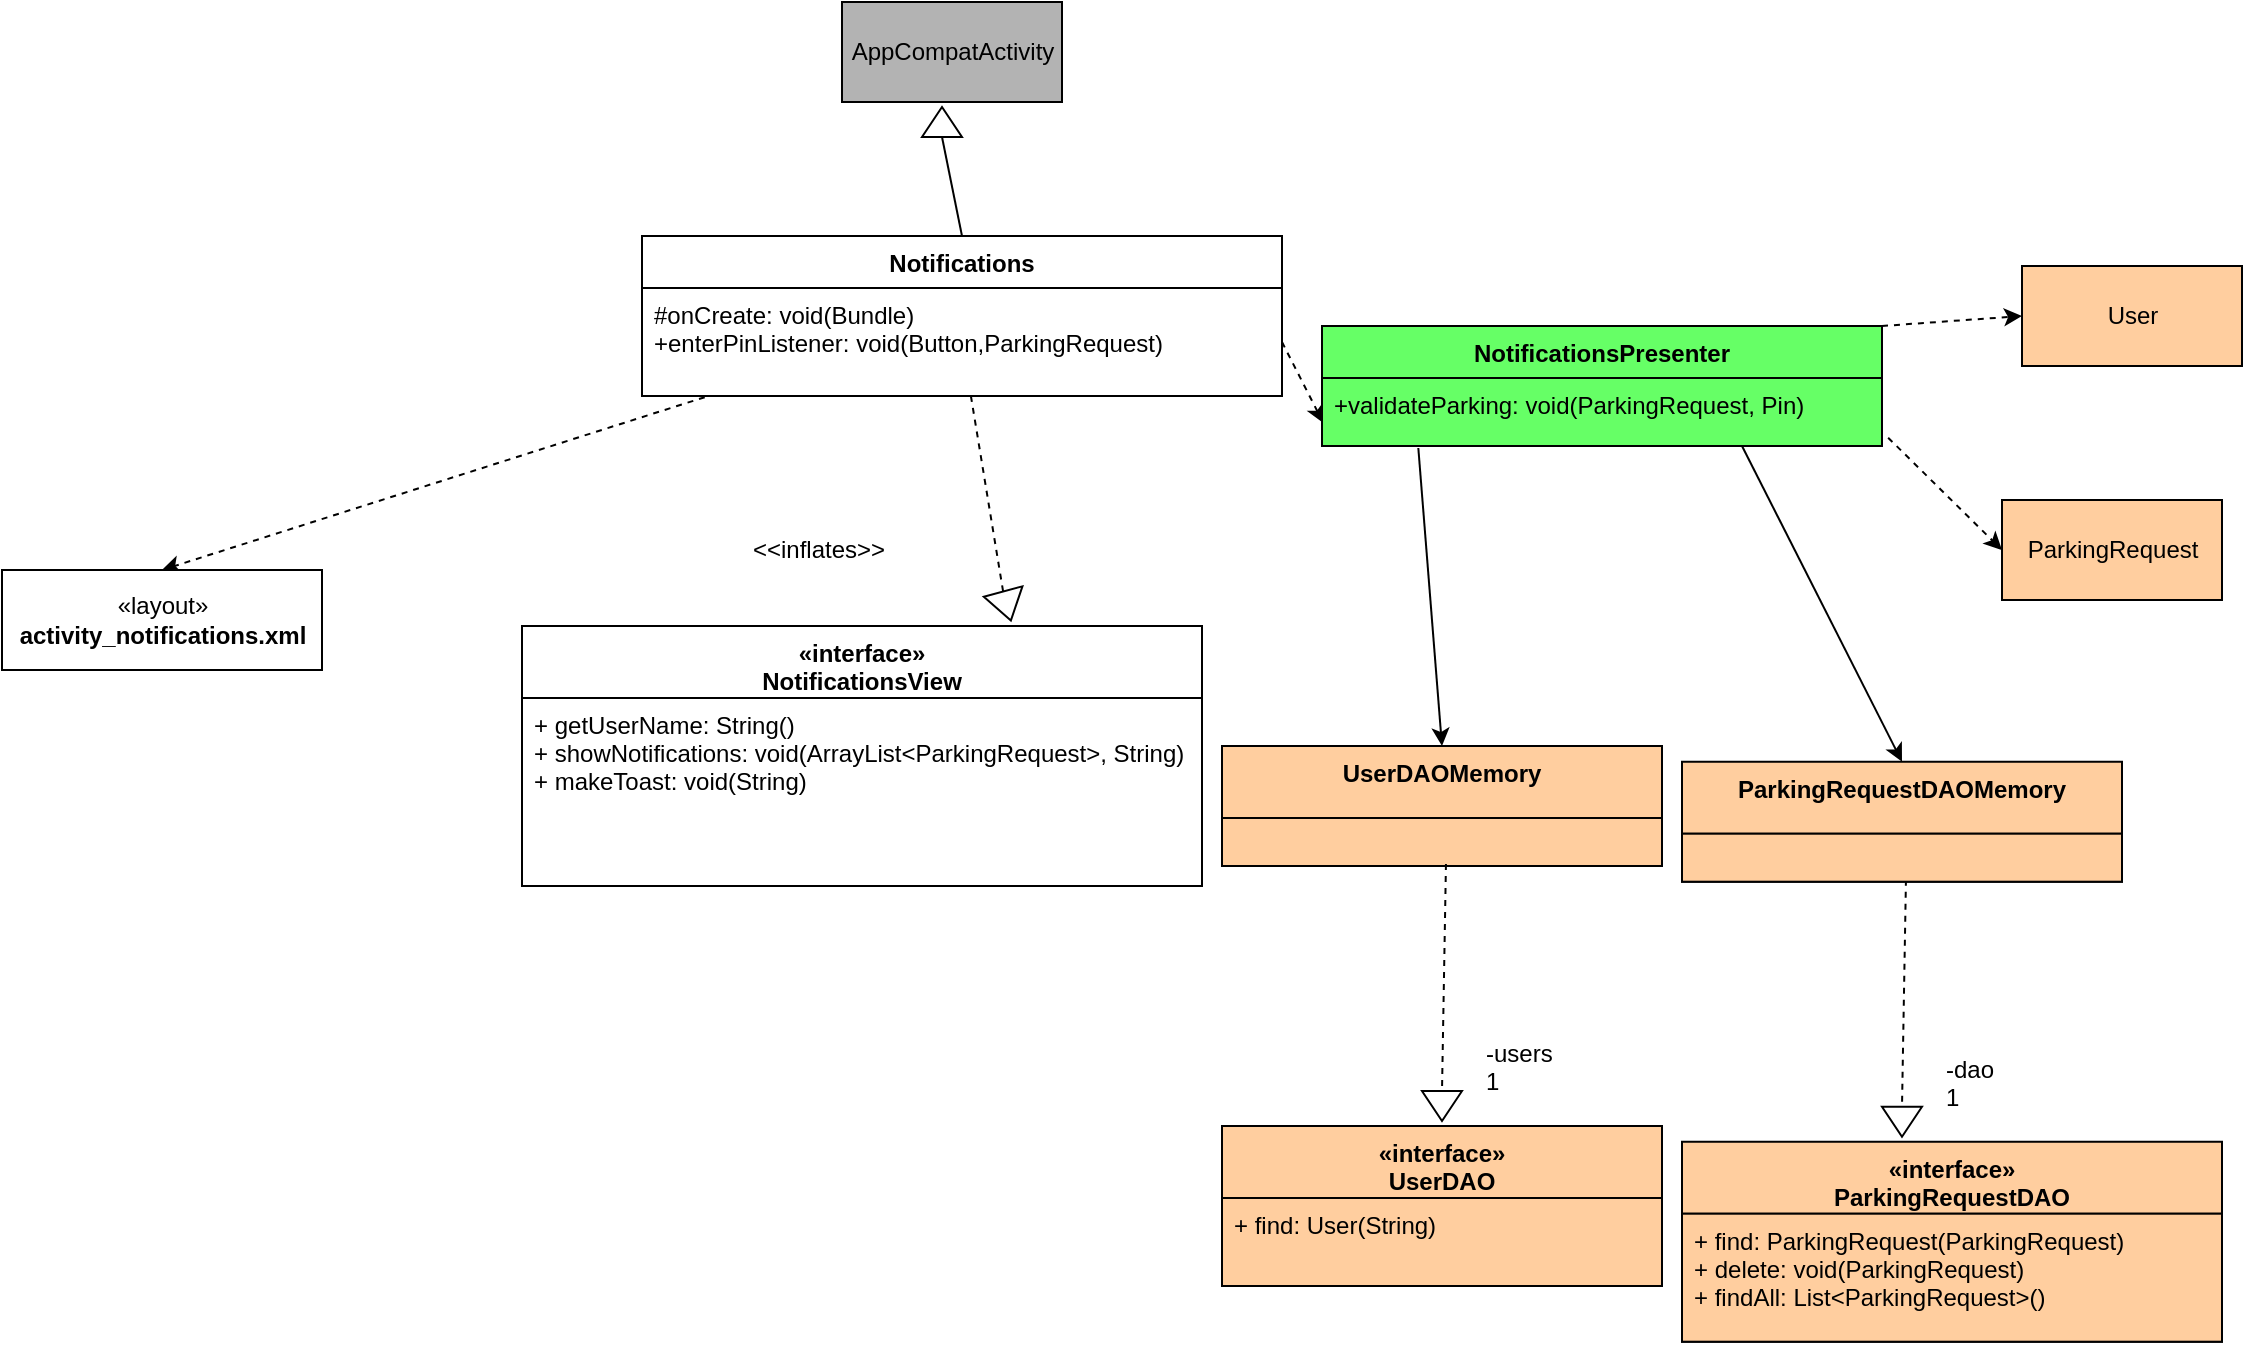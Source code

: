 <mxfile version="13.0.3" type="device"><diagram id="LEFXsS6FXgg2LvaKNQYE" name="Page-1"><mxGraphModel dx="1936" dy="806" grid="1" gridSize="10" guides="1" tooltips="1" connect="1" arrows="1" fold="1" page="1" pageScale="1" pageWidth="850" pageHeight="1100" math="0" shadow="0"><root><mxCell id="0"/><mxCell id="1" parent="0"/><mxCell id="LmvlL_h-gH-9ufiUns8d-1" value="AppCompatActivity" style="html=1;fillColor=#B3B3B3;strokeColor=#000000;" parent="1" vertex="1"><mxGeometry x="160" y="128" width="110" height="50" as="geometry"/></mxCell><mxCell id="LmvlL_h-gH-9ufiUns8d-2" value="" style="triangle;whiteSpace=wrap;html=1;strokeColor=#000000;fillColor=#FFFFFF;rotation=-90;" parent="1" vertex="1"><mxGeometry x="202.5" y="178" width="15" height="20" as="geometry"/></mxCell><mxCell id="LmvlL_h-gH-9ufiUns8d-3" value="" style="endArrow=none;html=1;entryX=0;entryY=0.5;entryDx=0;entryDy=0;exitX=0.5;exitY=0;exitDx=0;exitDy=0;" parent="1" source="LmvlL_h-gH-9ufiUns8d-12" target="LmvlL_h-gH-9ufiUns8d-2" edge="1"><mxGeometry width="50" height="50" relative="1" as="geometry"><mxPoint x="195" y="280" as="sourcePoint"/><mxPoint x="230" y="230" as="targetPoint"/></mxGeometry></mxCell><mxCell id="LmvlL_h-gH-9ufiUns8d-4" value="" style="endArrow=classic;html=1;exitX=0.098;exitY=1.011;exitDx=0;exitDy=0;exitPerimeter=0;dashed=1;entryX=0.5;entryY=0;entryDx=0;entryDy=0;" parent="1" source="LmvlL_h-gH-9ufiUns8d-13" target="LmvlL_h-gH-9ufiUns8d-5" edge="1"><mxGeometry width="50" height="50" relative="1" as="geometry"><mxPoint x="120" y="450" as="sourcePoint"/><mxPoint x="90" y="440" as="targetPoint"/></mxGeometry></mxCell><mxCell id="LmvlL_h-gH-9ufiUns8d-5" value="«layout»&lt;br&gt;&lt;b&gt;activity_notifications.xml&lt;/b&gt;" style="html=1;strokeColor=#000000;fillColor=#FFFFFF;" parent="1" vertex="1"><mxGeometry x="-260" y="412" width="160" height="50" as="geometry"/></mxCell><mxCell id="LmvlL_h-gH-9ufiUns8d-6" value="" style="triangle;whiteSpace=wrap;html=1;strokeColor=#000000;fillColor=#FFFFFF;rotation=75;" parent="1" vertex="1"><mxGeometry x="235" y="420" width="15" height="20" as="geometry"/></mxCell><mxCell id="LmvlL_h-gH-9ufiUns8d-7" value="" style="endArrow=none;html=1;entryX=0;entryY=0.5;entryDx=0;entryDy=0;dashed=1;" parent="1" source="LmvlL_h-gH-9ufiUns8d-13" target="LmvlL_h-gH-9ufiUns8d-6" edge="1"><mxGeometry width="50" height="50" relative="1" as="geometry"><mxPoint x="210" y="412.432" as="sourcePoint"/><mxPoint x="240" y="420" as="targetPoint"/></mxGeometry></mxCell><mxCell id="LmvlL_h-gH-9ufiUns8d-9" value="" style="endArrow=classic;html=1;exitX=1;exitY=0.5;exitDx=0;exitDy=0;dashed=1;entryX=0.004;entryY=0.863;entryDx=0;entryDy=0;entryPerimeter=0;" parent="1" source="LmvlL_h-gH-9ufiUns8d-13" edge="1"><mxGeometry width="50" height="50" relative="1" as="geometry"><mxPoint x="373.18" y="330.004" as="sourcePoint"/><mxPoint x="400.64" y="338.438" as="targetPoint"/></mxGeometry></mxCell><mxCell id="LmvlL_h-gH-9ufiUns8d-10" value="NotificationsPresenter" style="swimlane;fontStyle=1;align=center;verticalAlign=top;childLayout=stackLayout;horizontal=1;startSize=26;horizontalStack=0;resizeParent=1;resizeParentMax=0;resizeLast=0;collapsible=1;marginBottom=0;strokeColor=#000000;fillColor=#66FF66;gradientColor=none;" parent="1" vertex="1"><mxGeometry x="400" y="290" width="280" height="60" as="geometry"/></mxCell><mxCell id="LmvlL_h-gH-9ufiUns8d-11" value="+validateParking: void(ParkingRequest, Pin)" style="text;strokeColor=#000000;fillColor=#66FF66;align=left;verticalAlign=top;spacingLeft=4;spacingRight=4;overflow=hidden;rotatable=0;points=[[0,0.5],[1,0.5]];portConstraint=eastwest;gradientColor=none;" parent="LmvlL_h-gH-9ufiUns8d-10" vertex="1"><mxGeometry y="26" width="280" height="34" as="geometry"/></mxCell><mxCell id="LmvlL_h-gH-9ufiUns8d-14" value="" style="endArrow=classic;html=1;exitX=0.172;exitY=1.029;exitDx=0;exitDy=0;exitPerimeter=0;entryX=0.5;entryY=0;entryDx=0;entryDy=0;" parent="1" source="LmvlL_h-gH-9ufiUns8d-11" target="LmvlL_h-gH-9ufiUns8d-19" edge="1"><mxGeometry width="50" height="50" relative="1" as="geometry"><mxPoint x="440" y="450" as="sourcePoint"/><mxPoint x="420" y="470" as="targetPoint"/></mxGeometry></mxCell><mxCell id="LmvlL_h-gH-9ufiUns8d-15" value="" style="endArrow=classic;html=1;exitX=1;exitY=0;exitDx=0;exitDy=0;dashed=1;entryX=0;entryY=0.5;entryDx=0;entryDy=0;" parent="1" source="LmvlL_h-gH-9ufiUns8d-10" target="LmvlL_h-gH-9ufiUns8d-17" edge="1"><mxGeometry width="50" height="50" relative="1" as="geometry"><mxPoint x="590" y="322.28" as="sourcePoint"/><mxPoint x="660" y="300" as="targetPoint"/></mxGeometry></mxCell><mxCell id="LmvlL_h-gH-9ufiUns8d-16" value="" style="endArrow=classic;html=1;exitX=1.011;exitY=0.878;exitDx=0;exitDy=0;dashed=1;entryX=0;entryY=0.5;entryDx=0;entryDy=0;exitPerimeter=0;" parent="1" source="LmvlL_h-gH-9ufiUns8d-11" target="LmvlL_h-gH-9ufiUns8d-18" edge="1"><mxGeometry width="50" height="50" relative="1" as="geometry"><mxPoint x="600" y="380" as="sourcePoint"/><mxPoint x="650" y="390" as="targetPoint"/></mxGeometry></mxCell><mxCell id="LmvlL_h-gH-9ufiUns8d-17" value="User" style="html=1;strokeColor=#000000;fillColor=#FFCE9F;gradientColor=none;" parent="1" vertex="1"><mxGeometry x="750" y="260" width="110" height="50" as="geometry"/></mxCell><mxCell id="LmvlL_h-gH-9ufiUns8d-18" value="ParkingRequest" style="html=1;strokeColor=#000000;fillColor=#FFCE9F;gradientColor=none;" parent="1" vertex="1"><mxGeometry x="740" y="377" width="110" height="50" as="geometry"/></mxCell><mxCell id="LmvlL_h-gH-9ufiUns8d-19" value="UserDAOMemory&#10;" style="swimlane;fontStyle=1;align=center;verticalAlign=top;childLayout=stackLayout;horizontal=1;startSize=36;horizontalStack=0;resizeParent=1;resizeParentMax=0;resizeLast=0;collapsible=1;marginBottom=0;strokeColor=#000000;fillColor=#FFCE9F;gradientColor=none;" parent="1" vertex="1"><mxGeometry x="350" y="500" width="220" height="60" as="geometry"><mxRectangle x="360" y="590" width="120" height="70" as="alternateBounds"/></mxGeometry></mxCell><mxCell id="LmvlL_h-gH-9ufiUns8d-20" value="" style="text;strokeColor=#000000;fillColor=#FFCE9F;align=left;verticalAlign=top;spacingLeft=4;spacingRight=4;overflow=hidden;rotatable=0;points=[[0,0.5],[1,0.5]];portConstraint=eastwest;" parent="LmvlL_h-gH-9ufiUns8d-19" vertex="1"><mxGeometry y="36" width="220" height="24" as="geometry"/></mxCell><mxCell id="LmvlL_h-gH-9ufiUns8d-21" value="«interface»&#10;UserDAO&#10;" style="swimlane;fontStyle=1;align=center;verticalAlign=top;childLayout=stackLayout;horizontal=1;startSize=36;horizontalStack=0;resizeParent=1;resizeParentMax=0;resizeLast=0;collapsible=1;marginBottom=0;strokeColor=#000000;fillColor=#FFCE9F;gradientColor=none;" parent="1" vertex="1"><mxGeometry x="350" y="690" width="220" height="80" as="geometry"><mxRectangle x="360" y="590" width="120" height="70" as="alternateBounds"/></mxGeometry></mxCell><mxCell id="LmvlL_h-gH-9ufiUns8d-22" value="+ find: User(String)" style="text;strokeColor=#000000;fillColor=#FFCE9F;align=left;verticalAlign=top;spacingLeft=4;spacingRight=4;overflow=hidden;rotatable=0;points=[[0,0.5],[1,0.5]];portConstraint=eastwest;" parent="LmvlL_h-gH-9ufiUns8d-21" vertex="1"><mxGeometry y="36" width="220" height="44" as="geometry"/></mxCell><mxCell id="LmvlL_h-gH-9ufiUns8d-23" value="" style="triangle;whiteSpace=wrap;html=1;strokeColor=#000000;fillColor=#FFFFFF;rotation=90;" parent="1" vertex="1"><mxGeometry x="452.5" y="670" width="15" height="20" as="geometry"/></mxCell><mxCell id="LmvlL_h-gH-9ufiUns8d-24" value="" style="endArrow=none;html=1;entryX=0;entryY=0.5;entryDx=0;entryDy=0;dashed=1;exitX=0.509;exitY=0.958;exitDx=0;exitDy=0;exitPerimeter=0;" parent="1" source="LmvlL_h-gH-9ufiUns8d-20" target="LmvlL_h-gH-9ufiUns8d-23" edge="1"><mxGeometry width="50" height="50" relative="1" as="geometry"><mxPoint x="264.064" y="610" as="sourcePoint"/><mxPoint x="297.5" y="680" as="targetPoint"/></mxGeometry></mxCell><mxCell id="LmvlL_h-gH-9ufiUns8d-25" value="&amp;lt;&amp;lt;inflates&amp;gt;&amp;gt;" style="text;html=1;align=center;verticalAlign=middle;resizable=0;points=[];autosize=1;" parent="1" vertex="1"><mxGeometry x="107.5" y="392" width="80" height="20" as="geometry"/></mxCell><mxCell id="LmvlL_h-gH-9ufiUns8d-26" value="-users&lt;br&gt;1" style="text;html=1;" parent="1" vertex="1"><mxGeometry x="480" y="640" width="50" height="30" as="geometry"/></mxCell><mxCell id="LmvlL_h-gH-9ufiUns8d-12" value="Notifications" style="swimlane;fontStyle=1;align=center;verticalAlign=top;childLayout=stackLayout;horizontal=1;startSize=26;horizontalStack=0;resizeParent=1;resizeParentMax=0;resizeLast=0;collapsible=1;marginBottom=0;strokeColor=#000000;fillColor=#FFFFFF;" parent="1" vertex="1"><mxGeometry x="60" y="245" width="320" height="80" as="geometry"/></mxCell><mxCell id="LmvlL_h-gH-9ufiUns8d-13" value="#onCreate: void(Bundle)&#10;+enterPinListener: void(Button,ParkingRequest)" style="text;strokeColor=none;fillColor=none;align=left;verticalAlign=top;spacingLeft=4;spacingRight=4;overflow=hidden;rotatable=0;points=[[0,0.5],[1,0.5]];portConstraint=eastwest;" parent="LmvlL_h-gH-9ufiUns8d-12" vertex="1"><mxGeometry y="26" width="320" height="54" as="geometry"/></mxCell><mxCell id="LmvlL_h-gH-9ufiUns8d-27" value="" style="endArrow=classic;html=1;exitX=0.75;exitY=1;exitDx=0;exitDy=0;entryX=0.5;entryY=0;entryDx=0;entryDy=0;" parent="1" source="LmvlL_h-gH-9ufiUns8d-10" target="LmvlL_h-gH-9ufiUns8d-28" edge="1"><mxGeometry width="50" height="50" relative="1" as="geometry"><mxPoint x="678.16" y="399.996" as="sourcePoint"/><mxPoint x="650" y="477.85" as="targetPoint"/></mxGeometry></mxCell><mxCell id="LmvlL_h-gH-9ufiUns8d-32" value="" style="triangle;whiteSpace=wrap;html=1;strokeColor=#000000;fillColor=#FFFFFF;rotation=90;" parent="1" vertex="1"><mxGeometry x="682.5" y="677.85" width="15" height="20" as="geometry"/></mxCell><mxCell id="LmvlL_h-gH-9ufiUns8d-33" value="" style="endArrow=none;html=1;entryX=0;entryY=0.5;entryDx=0;entryDy=0;dashed=1;exitX=0.509;exitY=0.958;exitDx=0;exitDy=0;exitPerimeter=0;" parent="1" source="LmvlL_h-gH-9ufiUns8d-29" target="LmvlL_h-gH-9ufiUns8d-32" edge="1"><mxGeometry width="50" height="50" relative="1" as="geometry"><mxPoint x="494.064" y="617.85" as="sourcePoint"/><mxPoint x="527.5" y="687.85" as="targetPoint"/></mxGeometry></mxCell><mxCell id="LmvlL_h-gH-9ufiUns8d-34" value="-dao&lt;br&gt;1" style="text;html=1;" parent="1" vertex="1"><mxGeometry x="710" y="647.85" width="50" height="30" as="geometry"/></mxCell><mxCell id="LmvlL_h-gH-9ufiUns8d-28" value="ParkingRequestDAOMemory&#10;" style="swimlane;fontStyle=1;align=center;verticalAlign=top;childLayout=stackLayout;horizontal=1;startSize=36;horizontalStack=0;resizeParent=1;resizeParentMax=0;resizeLast=0;collapsible=1;marginBottom=0;strokeColor=#000000;fillColor=#FFCE9F;gradientColor=none;" parent="1" vertex="1"><mxGeometry x="580" y="507.85" width="220" height="60" as="geometry"><mxRectangle x="360" y="590" width="120" height="70" as="alternateBounds"/></mxGeometry></mxCell><mxCell id="LmvlL_h-gH-9ufiUns8d-29" value="" style="text;strokeColor=#000000;fillColor=#FFCE9F;align=left;verticalAlign=top;spacingLeft=4;spacingRight=4;overflow=hidden;rotatable=0;points=[[0,0.5],[1,0.5]];portConstraint=eastwest;" parent="LmvlL_h-gH-9ufiUns8d-28" vertex="1"><mxGeometry y="36" width="220" height="24" as="geometry"/></mxCell><mxCell id="LmvlL_h-gH-9ufiUns8d-30" value="«interface»&#10;ParkingRequestDAO&#10;" style="swimlane;fontStyle=1;align=center;verticalAlign=top;childLayout=stackLayout;horizontal=1;startSize=36;horizontalStack=0;resizeParent=1;resizeParentMax=0;resizeLast=0;collapsible=1;marginBottom=0;strokeColor=#000000;fillColor=#FFCE9F;gradientColor=none;" parent="1" vertex="1"><mxGeometry x="580" y="697.85" width="270" height="100" as="geometry"><mxRectangle x="360" y="590" width="120" height="70" as="alternateBounds"/></mxGeometry></mxCell><mxCell id="LmvlL_h-gH-9ufiUns8d-31" value="+ find: ParkingRequest(ParkingRequest)&#10;+ delete: void(ParkingRequest)&#10;+ findAll: List&lt;ParkingRequest&gt;()" style="text;strokeColor=#000000;fillColor=#FFCE9F;align=left;verticalAlign=top;spacingLeft=4;spacingRight=4;overflow=hidden;rotatable=0;points=[[0,0.5],[1,0.5]];portConstraint=eastwest;" parent="LmvlL_h-gH-9ufiUns8d-30" vertex="1"><mxGeometry y="36" width="270" height="64" as="geometry"/></mxCell><mxCell id="ppFk38k7Jx1S-aTywSLC-1" value="«interface»&#10;NotificationsView&#10;" style="swimlane;fontStyle=1;align=center;verticalAlign=top;childLayout=stackLayout;horizontal=1;startSize=36;horizontalStack=0;resizeParent=1;resizeParentMax=0;resizeLast=0;collapsible=1;marginBottom=0;" parent="1" vertex="1"><mxGeometry y="440" width="340" height="130" as="geometry"><mxRectangle x="360" y="590" width="120" height="70" as="alternateBounds"/></mxGeometry></mxCell><mxCell id="ppFk38k7Jx1S-aTywSLC-2" value="+ getUserName: String()&#10;+ showNotifications: void(ArrayList&lt;ParkingRequest&gt;, String)&#10;+ makeToast: void(String)" style="text;align=left;verticalAlign=top;spacingLeft=4;spacingRight=4;overflow=hidden;rotatable=0;points=[[0,0.5],[1,0.5]];portConstraint=eastwest;" parent="ppFk38k7Jx1S-aTywSLC-1" vertex="1"><mxGeometry y="36" width="340" height="94" as="geometry"/></mxCell></root></mxGraphModel></diagram></mxfile>